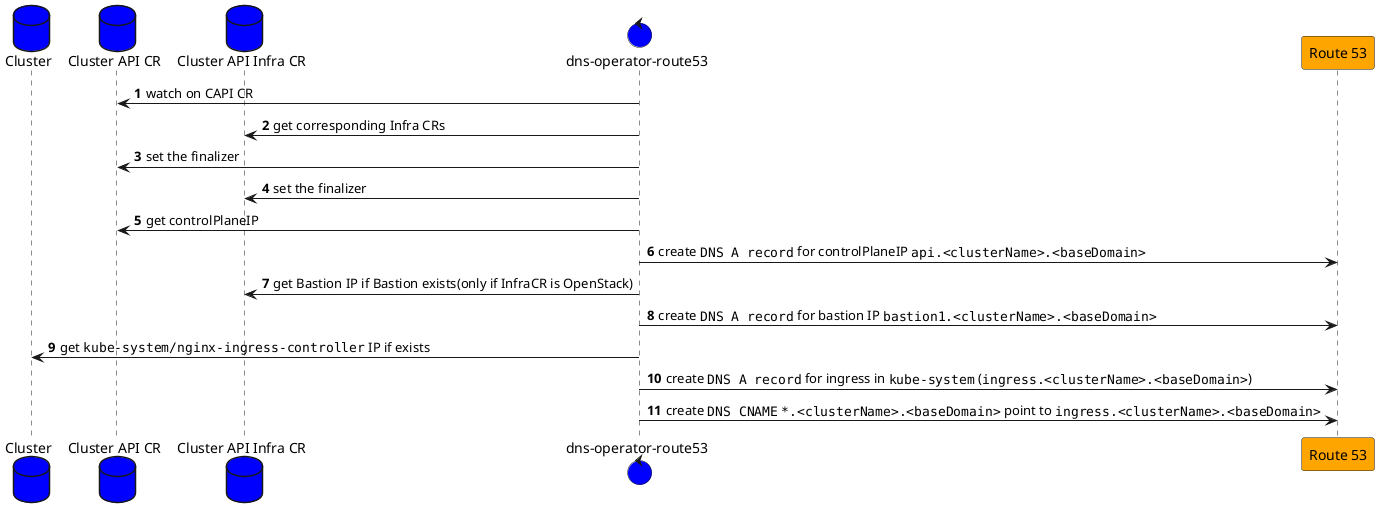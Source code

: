 @startuml
autonumber

database "Cluster" as cluster #blue
database "Cluster API CR" as capiCR #blue
database "Cluster API Infra CR" as capiInfraCR #blue
control "dns-operator-route53" as dnsOperator #blue
participant "Route 53" as route53 #orange

dnsOperator -> capiCR: watch on CAPI CR
dnsOperator -> capiInfraCR: get corresponding Infra CRs
dnsOperator -> capiCR: set the finalizer
dnsOperator -> capiInfraCR: set the finalizer
dnsOperator -> capiCR: get controlPlaneIP
dnsOperator -> route53: create ""DNS A record"" for controlPlaneIP ""api.<clusterName>.<baseDomain>""
dnsOperator -> capiInfraCR: get Bastion IP if Bastion exists(only if InfraCR is OpenStack)
dnsOperator -> route53: create ""DNS A record"" for bastion IP ""bastion1.<clusterName>.<baseDomain>""
dnsOperator -> cluster: get ""kube-system/nginx-ingress-controller"" IP if exists
dnsOperator -> route53: create ""DNS A record"" for ingress in ""kube-system"" (""ingress.<clusterName>.<baseDomain>"")
dnsOperator -> route53: create ""DNS CNAME"" ""*.<clusterName>.<baseDomain>"" point to ""ingress.<clusterName>.<baseDomain>""

@enduml